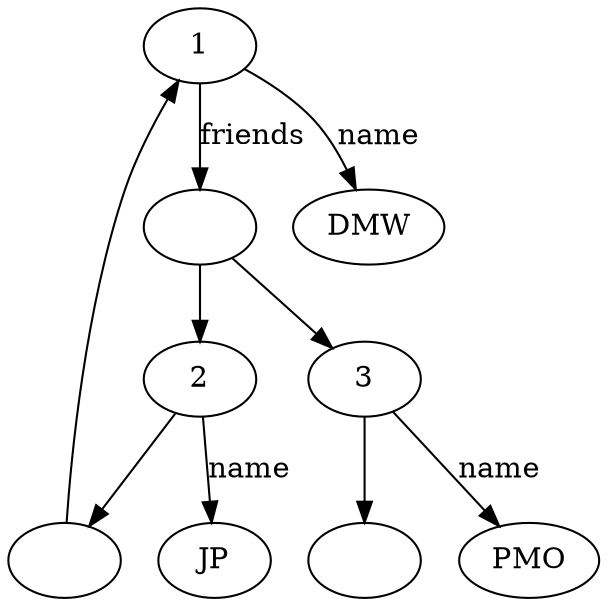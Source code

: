 digraph facebook_start_dmw {
    friends_of_1 [label=""];
    friends_of_2 [label=""];
    friends_of_3 [label=""];
    { graph [rank=min]; 1; }
    1 -> DMW [label=name];
    1 -> friends_of_1 [label=friends];
    friends_of_1 -> 2;
    friends_of_1 -> 3;
    2 -> JP [label=name];
    3 -> PMO [label=name];
    2 -> friends_of_2 -> 1;
    3 -> friends_of_3;
}
